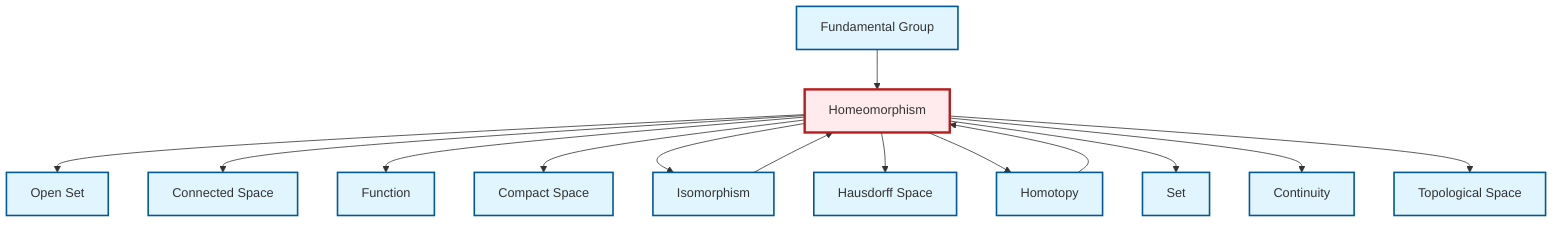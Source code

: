 graph TD
    classDef definition fill:#e1f5fe,stroke:#01579b,stroke-width:2px
    classDef theorem fill:#f3e5f5,stroke:#4a148c,stroke-width:2px
    classDef axiom fill:#fff3e0,stroke:#e65100,stroke-width:2px
    classDef example fill:#e8f5e9,stroke:#1b5e20,stroke-width:2px
    classDef current fill:#ffebee,stroke:#b71c1c,stroke-width:3px
    def-fundamental-group["Fundamental Group"]:::definition
    def-homeomorphism["Homeomorphism"]:::definition
    def-hausdorff["Hausdorff Space"]:::definition
    def-topological-space["Topological Space"]:::definition
    def-isomorphism["Isomorphism"]:::definition
    def-open-set["Open Set"]:::definition
    def-set["Set"]:::definition
    def-compact["Compact Space"]:::definition
    def-homotopy["Homotopy"]:::definition
    def-continuity["Continuity"]:::definition
    def-function["Function"]:::definition
    def-connected["Connected Space"]:::definition
    def-homeomorphism --> def-open-set
    def-homeomorphism --> def-connected
    def-homeomorphism --> def-function
    def-homeomorphism --> def-compact
    def-homotopy --> def-homeomorphism
    def-homeomorphism --> def-isomorphism
    def-homeomorphism --> def-hausdorff
    def-fundamental-group --> def-homeomorphism
    def-isomorphism --> def-homeomorphism
    def-homeomorphism --> def-homotopy
    def-homeomorphism --> def-set
    def-homeomorphism --> def-continuity
    def-homeomorphism --> def-topological-space
    class def-homeomorphism current